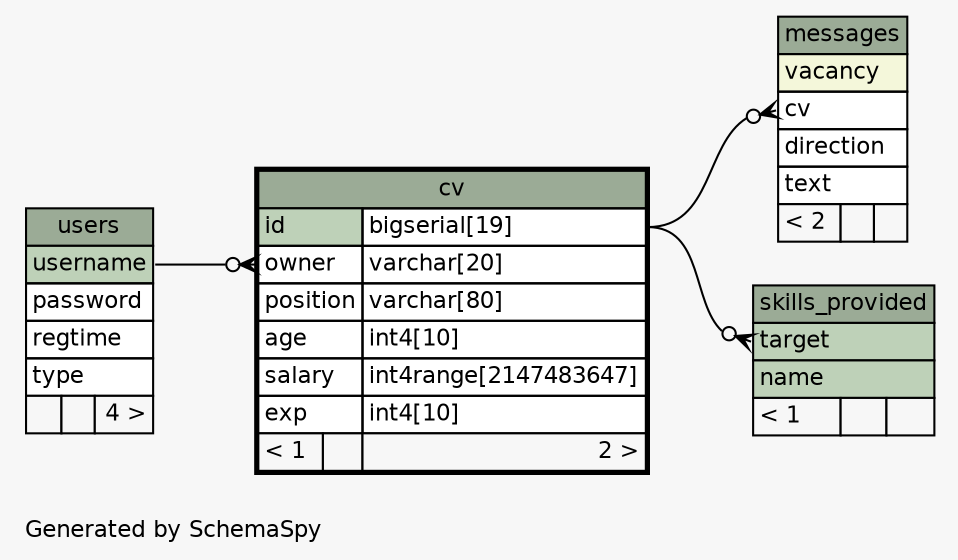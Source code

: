 // dot 2.38.0 on Windows 10 10.0
// SchemaSpy rev 590
digraph "oneDegreeRelationshipsDiagram" {
  graph [
    rankdir="RL"
    bgcolor="#f7f7f7"
    label="\nGenerated by SchemaSpy"
    labeljust="l"
    nodesep="0.18"
    ranksep="0.46"
    fontname="Helvetica"
    fontsize="11"
  ];
  node [
    fontname="Helvetica"
    fontsize="11"
    shape="plaintext"
  ];
  edge [
    arrowsize="0.8"
  ];
  "cv":"owner":w -> "users":"username":e [arrowhead=none dir=back arrowtail=crowodot];
  "messages":"cv":w -> "cv":"id.type":e [arrowhead=none dir=back arrowtail=crowodot];
  "skills_provided":"target":w -> "cv":"id.type":e [arrowhead=none dir=back arrowtail=crowodot];
  "cv" [
    label=<
    <TABLE BORDER="2" CELLBORDER="1" CELLSPACING="0" BGCOLOR="#ffffff">
      <TR><TD COLSPAN="3" BGCOLOR="#9bab96" ALIGN="CENTER">cv</TD></TR>
      <TR><TD PORT="id" COLSPAN="2" BGCOLOR="#bed1b8" ALIGN="LEFT">id</TD><TD PORT="id.type" ALIGN="LEFT">bigserial[19]</TD></TR>
      <TR><TD PORT="owner" COLSPAN="2" ALIGN="LEFT">owner</TD><TD PORT="owner.type" ALIGN="LEFT">varchar[20]</TD></TR>
      <TR><TD PORT="position" COLSPAN="2" ALIGN="LEFT">position</TD><TD PORT="position.type" ALIGN="LEFT">varchar[80]</TD></TR>
      <TR><TD PORT="age" COLSPAN="2" ALIGN="LEFT">age</TD><TD PORT="age.type" ALIGN="LEFT">int4[10]</TD></TR>
      <TR><TD PORT="salary" COLSPAN="2" ALIGN="LEFT">salary</TD><TD PORT="salary.type" ALIGN="LEFT">int4range[2147483647]</TD></TR>
      <TR><TD PORT="exp" COLSPAN="2" ALIGN="LEFT">exp</TD><TD PORT="exp.type" ALIGN="LEFT">int4[10]</TD></TR>
      <TR><TD ALIGN="LEFT" BGCOLOR="#f7f7f7">&lt; 1</TD><TD ALIGN="RIGHT" BGCOLOR="#f7f7f7">  </TD><TD ALIGN="RIGHT" BGCOLOR="#f7f7f7">2 &gt;</TD></TR>
    </TABLE>>
    URL="cv.html"
    tooltip="cv"
  ];
  "messages" [
    label=<
    <TABLE BORDER="0" CELLBORDER="1" CELLSPACING="0" BGCOLOR="#ffffff">
      <TR><TD COLSPAN="3" BGCOLOR="#9bab96" ALIGN="CENTER">messages</TD></TR>
      <TR><TD PORT="vacancy" COLSPAN="3" BGCOLOR="#f4f7da" ALIGN="LEFT">vacancy</TD></TR>
      <TR><TD PORT="cv" COLSPAN="3" ALIGN="LEFT">cv</TD></TR>
      <TR><TD PORT="direction" COLSPAN="3" ALIGN="LEFT">direction</TD></TR>
      <TR><TD PORT="text" COLSPAN="3" ALIGN="LEFT">text</TD></TR>
      <TR><TD ALIGN="LEFT" BGCOLOR="#f7f7f7">&lt; 2</TD><TD ALIGN="RIGHT" BGCOLOR="#f7f7f7">  </TD><TD ALIGN="RIGHT" BGCOLOR="#f7f7f7">  </TD></TR>
    </TABLE>>
    URL="messages.html"
    tooltip="messages"
  ];
  "skills_provided" [
    label=<
    <TABLE BORDER="0" CELLBORDER="1" CELLSPACING="0" BGCOLOR="#ffffff">
      <TR><TD COLSPAN="3" BGCOLOR="#9bab96" ALIGN="CENTER">skills_provided</TD></TR>
      <TR><TD PORT="target" COLSPAN="3" BGCOLOR="#bed1b8" ALIGN="LEFT">target</TD></TR>
      <TR><TD PORT="name" COLSPAN="3" BGCOLOR="#bed1b8" ALIGN="LEFT">name</TD></TR>
      <TR><TD ALIGN="LEFT" BGCOLOR="#f7f7f7">&lt; 1</TD><TD ALIGN="RIGHT" BGCOLOR="#f7f7f7">  </TD><TD ALIGN="RIGHT" BGCOLOR="#f7f7f7">  </TD></TR>
    </TABLE>>
    URL="skills_provided.html"
    tooltip="skills_provided"
  ];
  "users" [
    label=<
    <TABLE BORDER="0" CELLBORDER="1" CELLSPACING="0" BGCOLOR="#ffffff">
      <TR><TD COLSPAN="3" BGCOLOR="#9bab96" ALIGN="CENTER">users</TD></TR>
      <TR><TD PORT="username" COLSPAN="3" BGCOLOR="#bed1b8" ALIGN="LEFT">username</TD></TR>
      <TR><TD PORT="password" COLSPAN="3" ALIGN="LEFT">password</TD></TR>
      <TR><TD PORT="regtime" COLSPAN="3" ALIGN="LEFT">regtime</TD></TR>
      <TR><TD PORT="type" COLSPAN="3" ALIGN="LEFT">type</TD></TR>
      <TR><TD ALIGN="LEFT" BGCOLOR="#f7f7f7">  </TD><TD ALIGN="RIGHT" BGCOLOR="#f7f7f7">  </TD><TD ALIGN="RIGHT" BGCOLOR="#f7f7f7">4 &gt;</TD></TR>
    </TABLE>>
    URL="users.html"
    tooltip="users"
  ];
}
